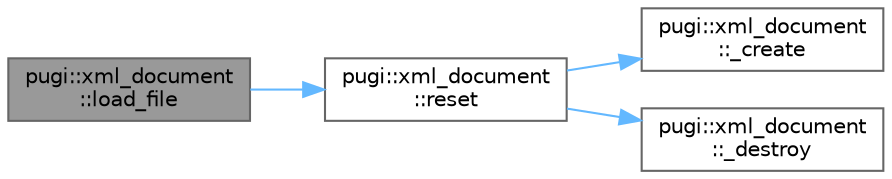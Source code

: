 digraph "pugi::xml_document::load_file"
{
 // INTERACTIVE_SVG=YES
 // LATEX_PDF_SIZE
  bgcolor="transparent";
  edge [fontname=Helvetica,fontsize=10,labelfontname=Helvetica,labelfontsize=10];
  node [fontname=Helvetica,fontsize=10,shape=box,height=0.2,width=0.4];
  rankdir="LR";
  Node1 [id="Node000001",label="pugi::xml_document\l::load_file",height=0.2,width=0.4,color="gray40", fillcolor="grey60", style="filled", fontcolor="black",tooltip=" "];
  Node1 -> Node2 [id="edge1_Node000001_Node000002",color="steelblue1",style="solid",tooltip=" "];
  Node2 [id="Node000002",label="pugi::xml_document\l::reset",height=0.2,width=0.4,color="grey40", fillcolor="white", style="filled",URL="$d8/d8d/classpugi_1_1xml__document.html#acf2b9daf1d12e12048796118b7a7685d",tooltip=" "];
  Node2 -> Node3 [id="edge2_Node000002_Node000003",color="steelblue1",style="solid",tooltip=" "];
  Node3 [id="Node000003",label="pugi::xml_document\l::_create",height=0.2,width=0.4,color="grey40", fillcolor="white", style="filled",URL="$d8/d8d/classpugi_1_1xml__document.html#aaa5e251b120dee273b1f46995648fbcb",tooltip=" "];
  Node2 -> Node4 [id="edge3_Node000002_Node000004",color="steelblue1",style="solid",tooltip=" "];
  Node4 [id="Node000004",label="pugi::xml_document\l::_destroy",height=0.2,width=0.4,color="grey40", fillcolor="white", style="filled",URL="$d8/d8d/classpugi_1_1xml__document.html#a5ae4c55b15c15eaa0640b4969948e0ea",tooltip=" "];
}
